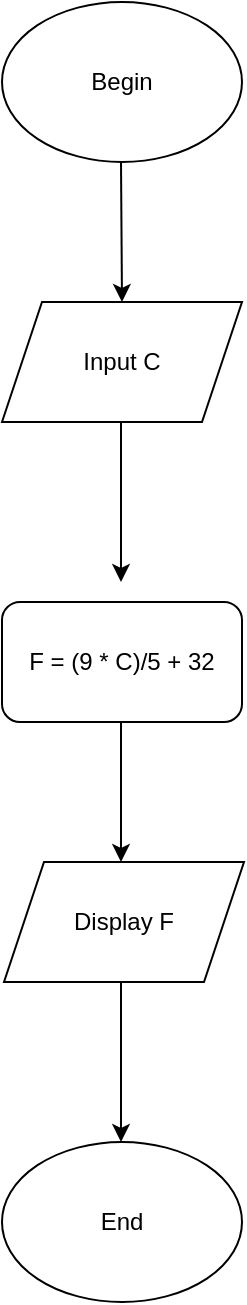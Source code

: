 <mxfile>
    <diagram id="dWzLl1OfzqlCIRBq_ynS" name="Page-1">
        <mxGraphModel dx="781" dy="547" grid="1" gridSize="10" guides="1" tooltips="1" connect="1" arrows="1" fold="1" page="1" pageScale="1" pageWidth="850" pageHeight="1100" math="0" shadow="0">
            <root>
                <mxCell id="0"/>
                <mxCell id="1" parent="0"/>
                <mxCell id="2" value="Begin" style="ellipse;whiteSpace=wrap;html=1;" parent="1" vertex="1">
                    <mxGeometry x="50" y="50" width="120" height="80" as="geometry"/>
                </mxCell>
                <mxCell id="4" value="" style="endArrow=classic;html=1;" parent="1" edge="1">
                    <mxGeometry width="50" height="50" relative="1" as="geometry">
                        <mxPoint x="109.5" y="130" as="sourcePoint"/>
                        <mxPoint x="110" y="200" as="targetPoint"/>
                    </mxGeometry>
                </mxCell>
                <mxCell id="5" value="Input C" style="shape=parallelogram;perimeter=parallelogramPerimeter;whiteSpace=wrap;html=1;fixedSize=1;" parent="1" vertex="1">
                    <mxGeometry x="50" y="200" width="120" height="60" as="geometry"/>
                </mxCell>
                <mxCell id="6" value="" style="endArrow=classic;html=1;" parent="1" edge="1">
                    <mxGeometry width="50" height="50" relative="1" as="geometry">
                        <mxPoint x="109.5" y="260" as="sourcePoint"/>
                        <mxPoint x="109.5" y="340" as="targetPoint"/>
                    </mxGeometry>
                </mxCell>
                <mxCell id="7" value="F = (9 * C)/5 + 32" style="rounded=1;whiteSpace=wrap;html=1;" parent="1" vertex="1">
                    <mxGeometry x="50" y="350" width="120" height="60" as="geometry"/>
                </mxCell>
                <mxCell id="9" value="" style="endArrow=classic;html=1;" parent="1" edge="1">
                    <mxGeometry width="50" height="50" relative="1" as="geometry">
                        <mxPoint x="109.5" y="410" as="sourcePoint"/>
                        <mxPoint x="109.5" y="480" as="targetPoint"/>
                    </mxGeometry>
                </mxCell>
                <mxCell id="10" value="Display F" style="shape=parallelogram;perimeter=parallelogramPerimeter;whiteSpace=wrap;html=1;fixedSize=1;" parent="1" vertex="1">
                    <mxGeometry x="51" y="480" width="120" height="60" as="geometry"/>
                </mxCell>
                <mxCell id="11" value="" style="endArrow=classic;html=1;" parent="1" edge="1">
                    <mxGeometry width="50" height="50" relative="1" as="geometry">
                        <mxPoint x="109.5" y="540" as="sourcePoint"/>
                        <mxPoint x="109.5" y="620" as="targetPoint"/>
                    </mxGeometry>
                </mxCell>
                <mxCell id="12" value="End&lt;br&gt;" style="ellipse;whiteSpace=wrap;html=1;" parent="1" vertex="1">
                    <mxGeometry x="50" y="620" width="120" height="80" as="geometry"/>
                </mxCell>
            </root>
        </mxGraphModel>
    </diagram>
</mxfile>